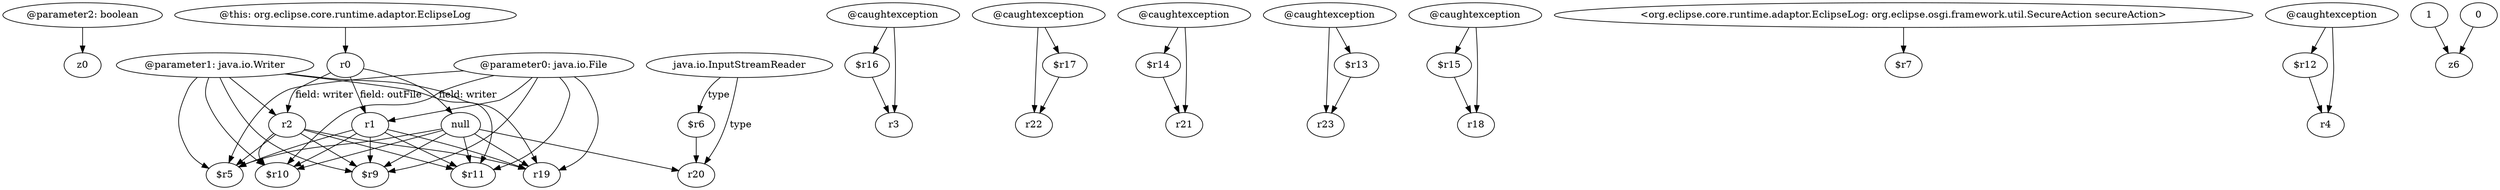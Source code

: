 digraph g {
0[label="@parameter2: boolean"]
1[label="z0"]
0->1[label=""]
2[label="@parameter0: java.io.File"]
3[label="$r9"]
2->3[label=""]
4[label="r2"]
5[label="r19"]
4->5[label=""]
6[label="$r16"]
7[label="r3"]
6->7[label=""]
8[label="@caughtexception"]
9[label="r22"]
8->9[label=""]
10[label="$r14"]
11[label="r21"]
10->11[label=""]
12[label="@parameter1: java.io.Writer"]
12->5[label=""]
13[label="@caughtexception"]
14[label="r23"]
13->14[label=""]
15[label="$r15"]
16[label="r18"]
15->16[label=""]
17[label="$r6"]
18[label="r20"]
17->18[label=""]
19[label="$r5"]
12->19[label=""]
12->4[label=""]
20[label="r1"]
20->3[label=""]
21[label="null"]
21->3[label=""]
22[label="$r10"]
20->22[label=""]
23[label="@caughtexception"]
23->10[label=""]
20->5[label=""]
24[label="<org.eclipse.core.runtime.adaptor.EclipseLog: org.eclipse.osgi.framework.util.SecureAction secureAction>"]
25[label="$r7"]
24->25[label=""]
26[label="r0"]
26->20[label="field: outFile"]
4->19[label=""]
27[label="@caughtexception"]
27->16[label=""]
28[label="@caughtexception"]
28->7[label=""]
2->20[label=""]
28->6[label=""]
2->19[label=""]
23->11[label=""]
29[label="$r13"]
29->14[label=""]
30[label="$r11"]
12->30[label=""]
21->18[label=""]
4->22[label=""]
20->19[label=""]
31[label="@this: org.eclipse.core.runtime.adaptor.EclipseLog"]
31->26[label=""]
12->3[label=""]
26->4[label="field: writer"]
20->30[label=""]
21->30[label=""]
32[label="$r12"]
33[label="r4"]
32->33[label=""]
2->30[label=""]
21->22[label=""]
2->5[label=""]
21->19[label=""]
12->22[label=""]
34[label="$r17"]
34->9[label=""]
35[label="1"]
36[label="z6"]
35->36[label=""]
37[label="@caughtexception"]
37->33[label=""]
38[label="0"]
38->36[label=""]
39[label="java.io.InputStreamReader"]
39->18[label="type"]
39->17[label="type"]
26->21[label="field: writer"]
13->29[label=""]
4->30[label=""]
2->22[label=""]
8->34[label=""]
21->5[label=""]
4->3[label=""]
27->15[label=""]
37->32[label=""]
}